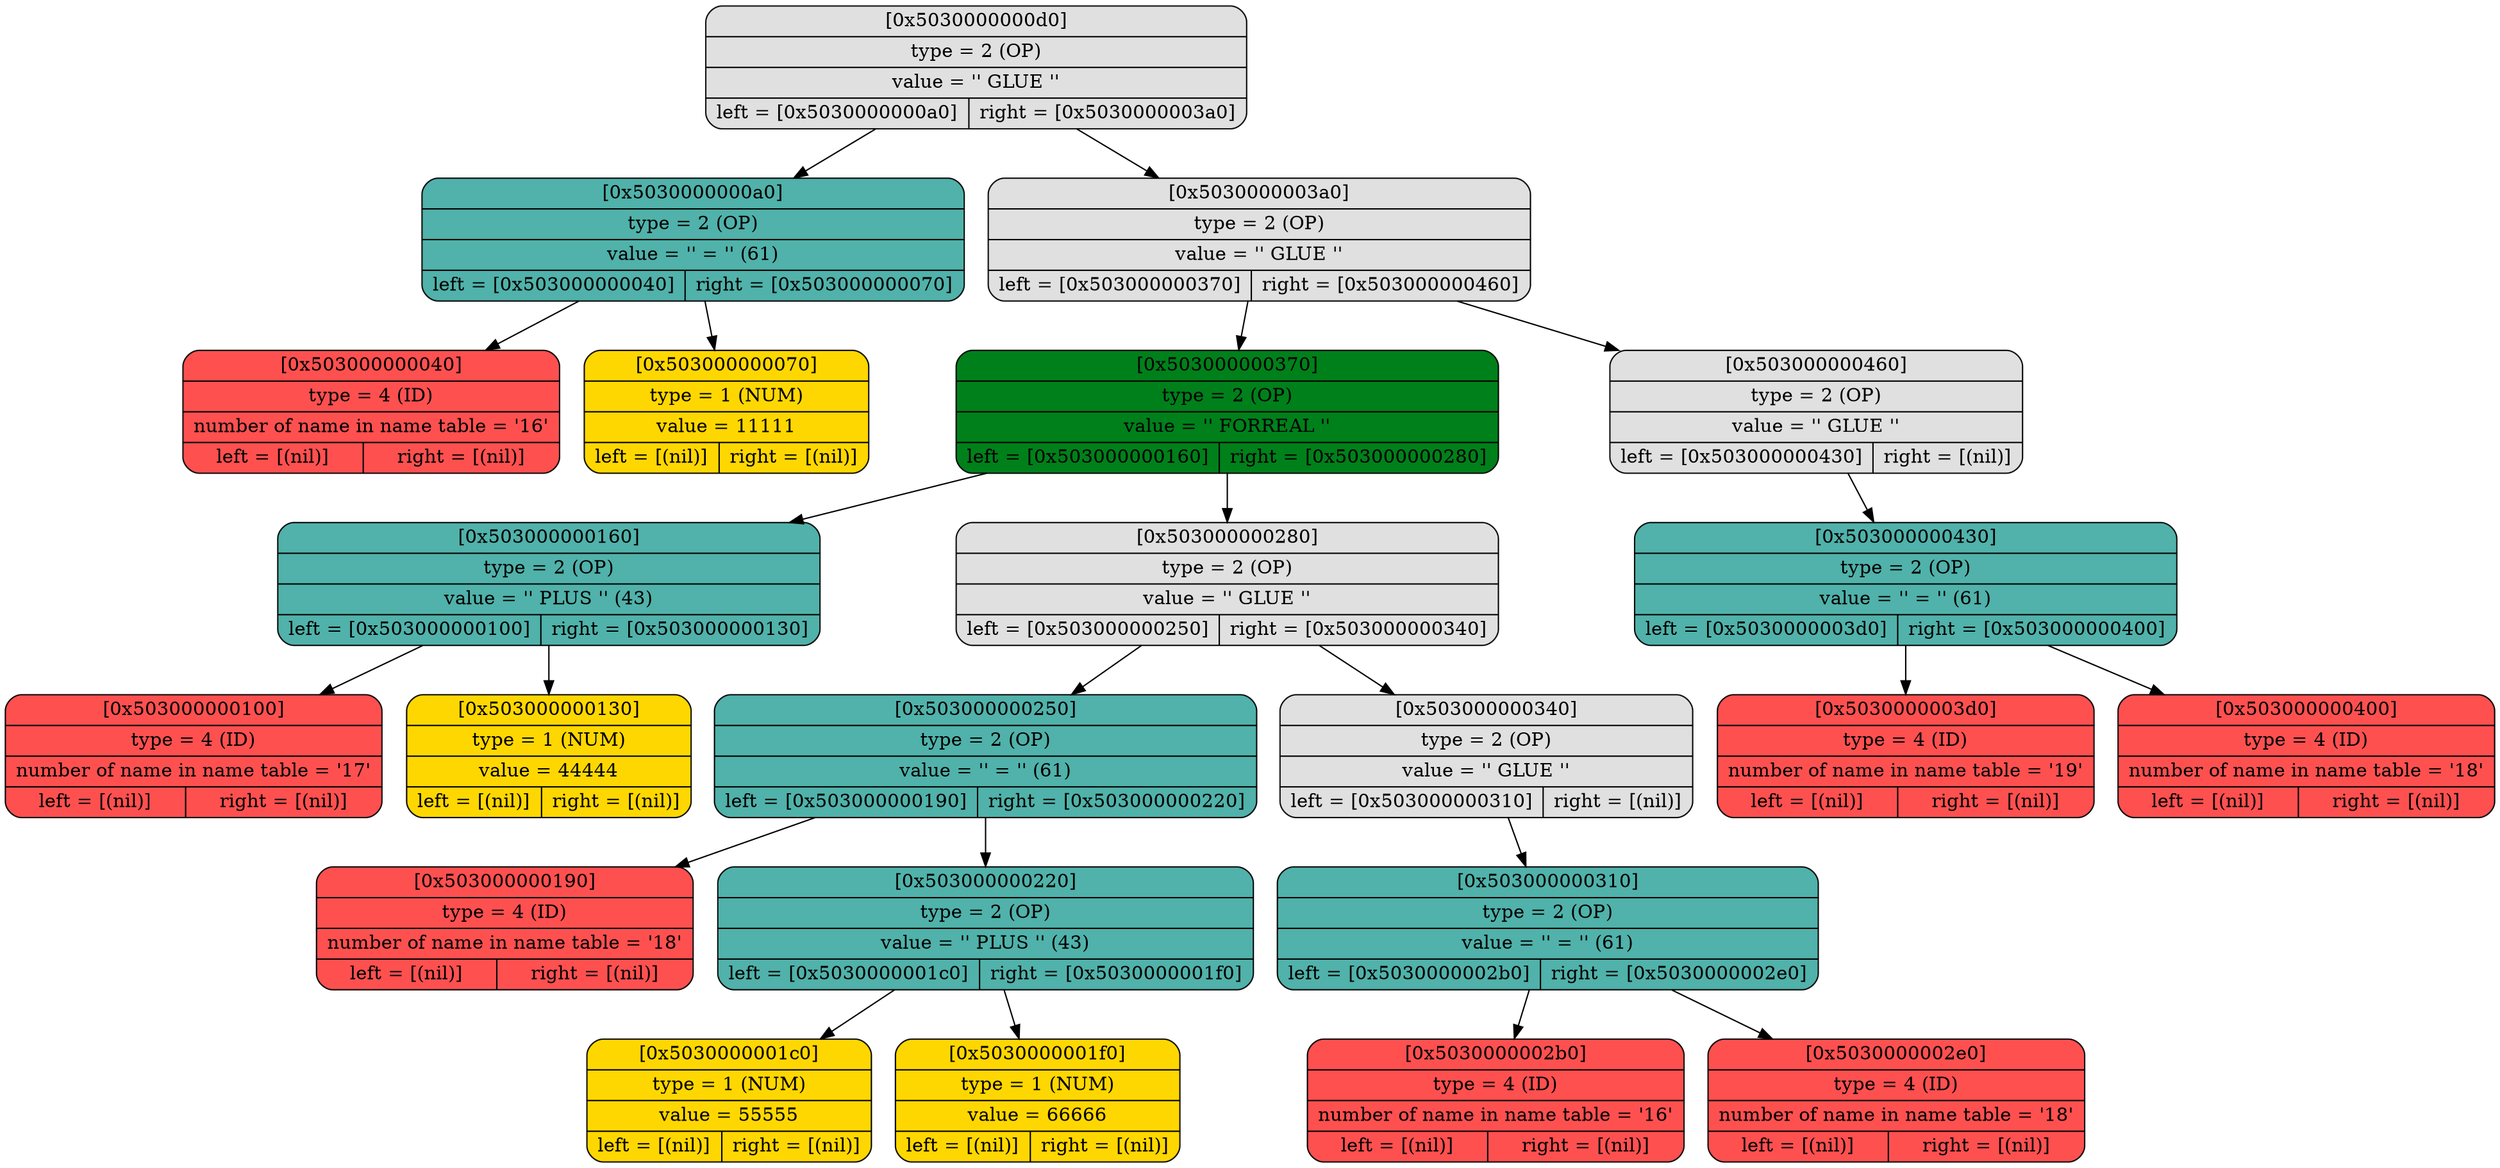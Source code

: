 digraph
{
bgcolor="transparent"
node0x5030000000d0 [shape=Mrecord; label = " { [0x5030000000d0] | type = 2 (OP)   | value = '' GLUE ''  | { left = [0x5030000000a0] | right = [0x5030000003a0] } }"; style = filled; fillcolor = "#E0E0E0"];
node0x5030000000d0 -> node0x5030000000a0;
node0x5030000000d0 -> node0x5030000003a0;
node0x5030000000a0 [shape=Mrecord; label = " { [0x5030000000a0] | type = 2 (OP)   | value = '' = ''  (61) | { left = [0x503000000040] | right = [0x503000000070] } }"; style = filled; fillcolor = "#50B2AA"];
node0x5030000000a0 -> node0x503000000040;
node0x5030000000a0 -> node0x503000000070;
node0x503000000040 [shape=Mrecord; label = " { [0x503000000040] | type = 4 (ID)   | number of name in name table = '16' | { left = [(nil)] | right = [(nil)] } }"; style = filled; fillcolor = "#FF5050"];
node0x503000000070 [shape=Mrecord; label = " { [0x503000000070] | type = 1 (NUM)  | value = 11111   | { left = [(nil)] | right = [(nil)] } }"; style = filled; fillcolor = "#FFD700"];
node0x5030000003a0 [shape=Mrecord; label = " { [0x5030000003a0] | type = 2 (OP)   | value = '' GLUE ''  | { left = [0x503000000370] | right = [0x503000000460] } }"; style = filled; fillcolor = "#E0E0E0"];
node0x5030000003a0 -> node0x503000000370;
node0x5030000003a0 -> node0x503000000460;
node0x503000000370 [shape=Mrecord; label = " { [0x503000000370] | type = 2 (OP)   | value = '' FORREAL ''  | { left = [0x503000000160] | right = [0x503000000280] } }"; style = filled; fillcolor = "#00801A"];
node0x503000000370 -> node0x503000000160;
node0x503000000370 -> node0x503000000280;
node0x503000000160 [shape=Mrecord; label = " { [0x503000000160] | type = 2 (OP)   | value = '' PLUS ''  (43) | { left = [0x503000000100] | right = [0x503000000130] } }"; style = filled; fillcolor = "#50B2AA"];
node0x503000000160 -> node0x503000000100;
node0x503000000160 -> node0x503000000130;
node0x503000000100 [shape=Mrecord; label = " { [0x503000000100] | type = 4 (ID)   | number of name in name table = '17' | { left = [(nil)] | right = [(nil)] } }"; style = filled; fillcolor = "#FF5050"];
node0x503000000130 [shape=Mrecord; label = " { [0x503000000130] | type = 1 (NUM)  | value = 44444   | { left = [(nil)] | right = [(nil)] } }"; style = filled; fillcolor = "#FFD700"];
node0x503000000280 [shape=Mrecord; label = " { [0x503000000280] | type = 2 (OP)   | value = '' GLUE ''  | { left = [0x503000000250] | right = [0x503000000340] } }"; style = filled; fillcolor = "#E0E0E0"];
node0x503000000280 -> node0x503000000250;
node0x503000000280 -> node0x503000000340;
node0x503000000250 [shape=Mrecord; label = " { [0x503000000250] | type = 2 (OP)   | value = '' = ''  (61) | { left = [0x503000000190] | right = [0x503000000220] } }"; style = filled; fillcolor = "#50B2AA"];
node0x503000000250 -> node0x503000000190;
node0x503000000250 -> node0x503000000220;
node0x503000000190 [shape=Mrecord; label = " { [0x503000000190] | type = 4 (ID)   | number of name in name table = '18' | { left = [(nil)] | right = [(nil)] } }"; style = filled; fillcolor = "#FF5050"];
node0x503000000220 [shape=Mrecord; label = " { [0x503000000220] | type = 2 (OP)   | value = '' PLUS ''  (43) | { left = [0x5030000001c0] | right = [0x5030000001f0] } }"; style = filled; fillcolor = "#50B2AA"];
node0x503000000220 -> node0x5030000001c0;
node0x503000000220 -> node0x5030000001f0;
node0x5030000001c0 [shape=Mrecord; label = " { [0x5030000001c0] | type = 1 (NUM)  | value = 55555   | { left = [(nil)] | right = [(nil)] } }"; style = filled; fillcolor = "#FFD700"];
node0x5030000001f0 [shape=Mrecord; label = " { [0x5030000001f0] | type = 1 (NUM)  | value = 66666   | { left = [(nil)] | right = [(nil)] } }"; style = filled; fillcolor = "#FFD700"];
node0x503000000340 [shape=Mrecord; label = " { [0x503000000340] | type = 2 (OP)   | value = '' GLUE ''  | { left = [0x503000000310] | right = [(nil)] } }"; style = filled; fillcolor = "#E0E0E0"];
node0x503000000340 -> node0x503000000310;
node0x503000000310 [shape=Mrecord; label = " { [0x503000000310] | type = 2 (OP)   | value = '' = ''  (61) | { left = [0x5030000002b0] | right = [0x5030000002e0] } }"; style = filled; fillcolor = "#50B2AA"];
node0x503000000310 -> node0x5030000002b0;
node0x503000000310 -> node0x5030000002e0;
node0x5030000002b0 [shape=Mrecord; label = " { [0x5030000002b0] | type = 4 (ID)   | number of name in name table = '16' | { left = [(nil)] | right = [(nil)] } }"; style = filled; fillcolor = "#FF5050"];
node0x5030000002e0 [shape=Mrecord; label = " { [0x5030000002e0] | type = 4 (ID)   | number of name in name table = '18' | { left = [(nil)] | right = [(nil)] } }"; style = filled; fillcolor = "#FF5050"];
node0x503000000460 [shape=Mrecord; label = " { [0x503000000460] | type = 2 (OP)   | value = '' GLUE ''  | { left = [0x503000000430] | right = [(nil)] } }"; style = filled; fillcolor = "#E0E0E0"];
node0x503000000460 -> node0x503000000430;
node0x503000000430 [shape=Mrecord; label = " { [0x503000000430] | type = 2 (OP)   | value = '' = ''  (61) | { left = [0x5030000003d0] | right = [0x503000000400] } }"; style = filled; fillcolor = "#50B2AA"];
node0x503000000430 -> node0x5030000003d0;
node0x503000000430 -> node0x503000000400;
node0x5030000003d0 [shape=Mrecord; label = " { [0x5030000003d0] | type = 4 (ID)   | number of name in name table = '19' | { left = [(nil)] | right = [(nil)] } }"; style = filled; fillcolor = "#FF5050"];
node0x503000000400 [shape=Mrecord; label = " { [0x503000000400] | type = 4 (ID)   | number of name in name table = '18' | { left = [(nil)] | right = [(nil)] } }"; style = filled; fillcolor = "#FF5050"];

}
